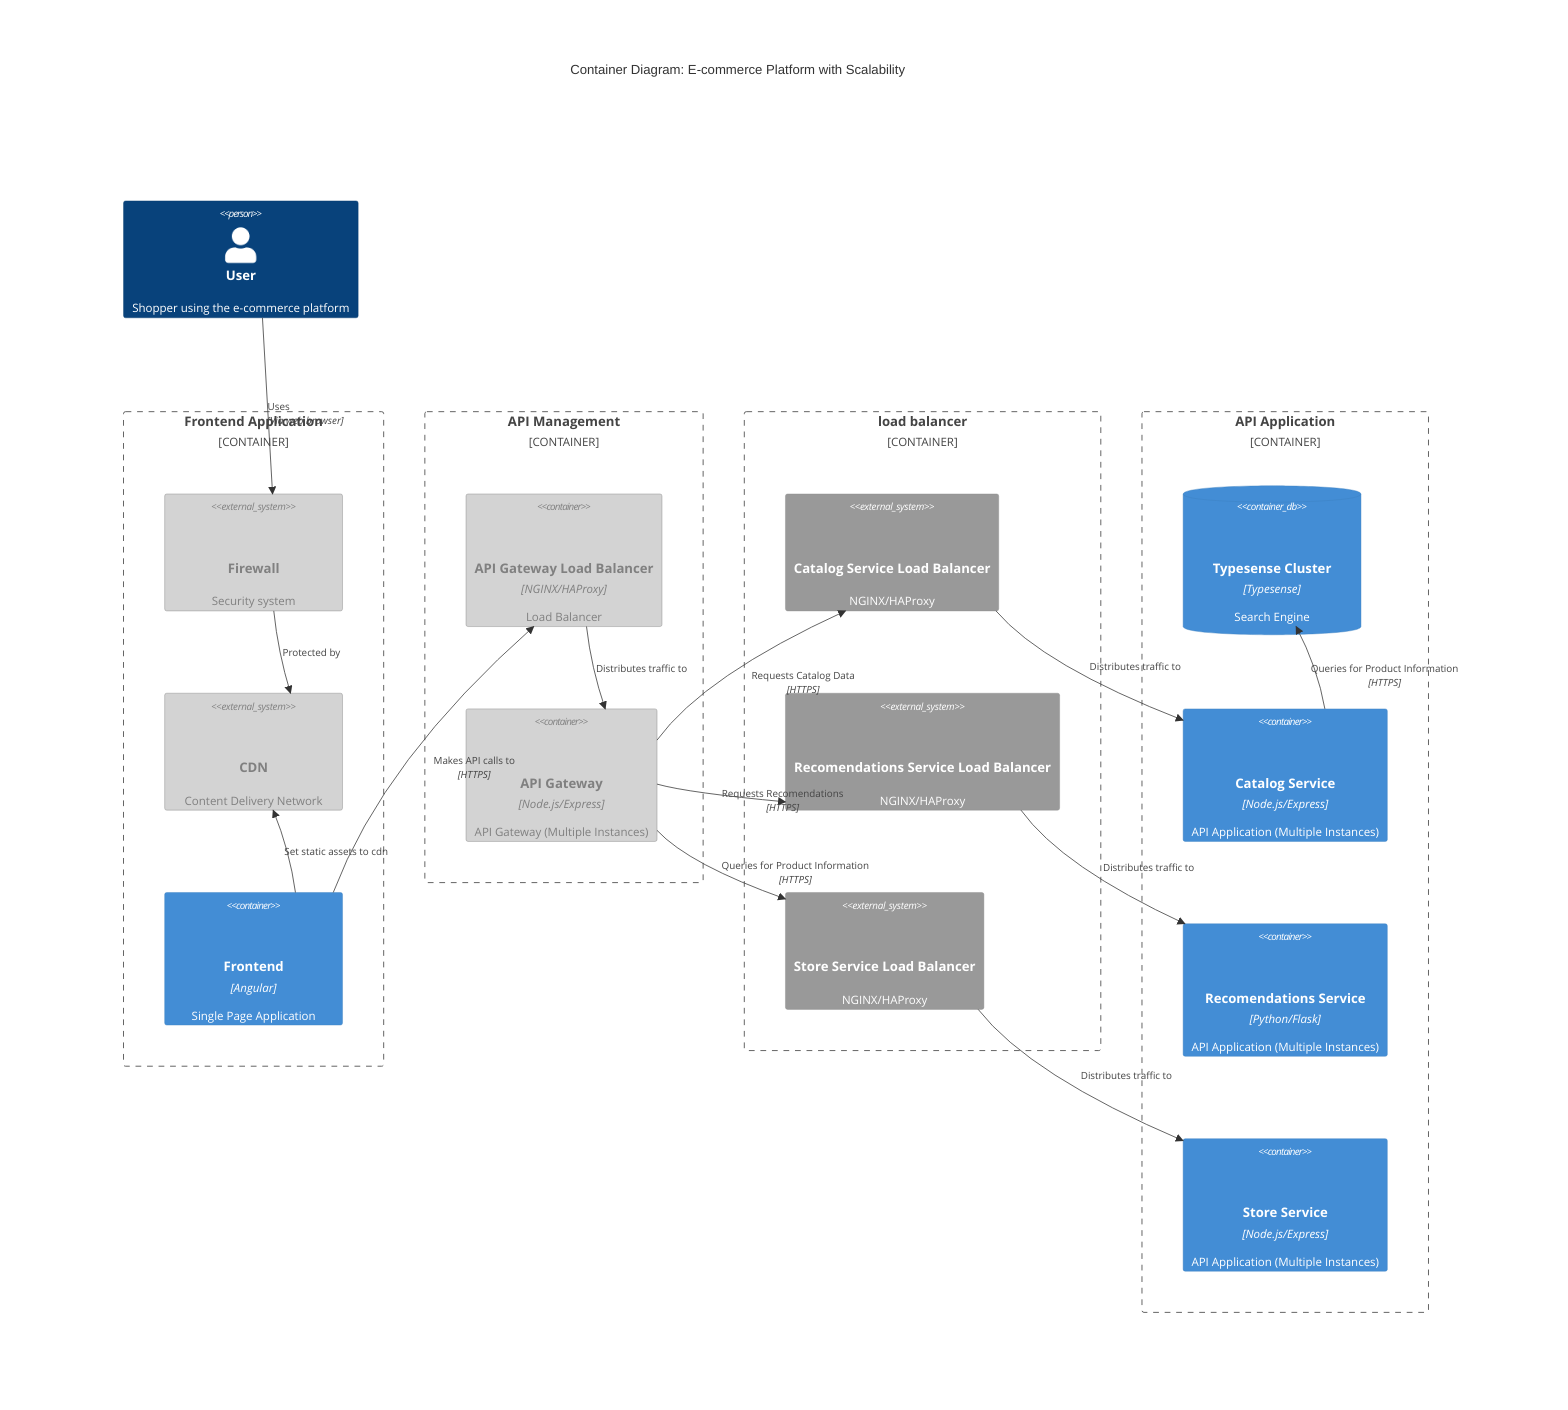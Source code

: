 C4Container
  title Container Diagram: E-commerce Platform with Scalability

  Person(user, "User", "Shopper using the e-commerce platform")

  Container_Boundary(front, "Frontend Application") {
  System_Ext(firewall, "Firewall", "Security system", "Protects the application from external threats")
  
  System_Ext(cdn, "CDN", "Content Delivery Network", "Delivers static assets to users")
  Container(frontend, "Frontend", "Angular", "Single Page Application", "Delivers the static web application to the user's browser (Multiple Instances)")
  }

  Container_Boundary(apim, "API Management") {
  Container(api_gateway_lb, "API Gateway Load Balancer", "NGINX/HAProxy", "Load Balancer", "Distributes traffic to API Gateway instances")
  Container(api_gateway, "API Gateway", "Node.js/Express", "API Gateway (Multiple Instances)", "Routes request to backend")
  }

  Container_Boundary(load_balancer, "load balancer") {
    System_Ext(catalog_service_lb, "Catalog Service Load Balancer", "NGINX/HAProxy", "Load Balancer", "Distributes traffic to Catalog Service instances")
    System_Ext(recomendations_service_lb, "Recomendations Service Load Balancer", "NGINX/HAProxy", "Load Balancer", "Distributes traffic to Recomendations Service instances")
    System_Ext(store_service_lb, "Store Service Load Balancer", "NGINX/HAProxy", "Load Balancer", "Distributes traffic to Store Service instances")
  }

  Container_Boundary(api, "API Application") {
  ContainerDb(typesense, "Typesense Cluster", "Typesense", "Search Engine", "Stores product information for search (Sharnding)")
  Container(catalog_service, "Catalog Service", "Node.js/Express", "API Application (Multiple Instances)", "Manages product catalog")
  Container(recomendations_service, "Recomendations Service", "Python/Flask", "API Application (Multiple Instances)", "Provides product recomendations")
  Container(store_service, "Store Service", "Node.js/Express", "API Application (Multiple Instances)", "Manages inventory and orders")
  }

  Rel(user, firewall, "Uses", "Via web browser")
  Rel(frontend, cdn, "Set static assets to cdn")
  Rel(firewall,cdn , "Protected by")
  Rel(frontend, api_gateway_lb, "Makes API calls to", "HTTPS")
  Rel(api_gateway_lb, api_gateway, "Distributes traffic to")

  Rel(api_gateway, recomendations_service_lb, "Requests Recomendations", "HTTPS")
  Rel(api_gateway, catalog_service_lb, "Requests Catalog Data", "HTTPS")
 
  Rel(recomendations_service_lb, recomendations_service, "Distributes traffic to")
  Rel(catalog_service_lb, catalog_service, "Distributes traffic to")
  Rel(store_service_lb, store_service, "Distributes traffic to")

  Rel(catalog_service, typesense, "Queries for Product Information", "HTTPS")
  Rel(api_gateway, store_service_lb, "Queries for Product Information", "HTTPS")

UpdateLayoutConfig($c4ShapeInRow="1", $c4BoundaryInRow="4")
  UpdateRelStyle(cdn, user, $offsetY="-140")
  UpdateElementStyle(cdn, $fontColor="grey", $bgColor="lightgrey", $borderColor="grey")
  UpdateElementStyle(firewall, $fontColor="grey", $bgColor="lightgrey", $borderColor="grey")
  UpdateElementStyle(api_gateway, $fontColor="grey", $bgColor="lightgrey", $borderColor="grey")
  UpdateElementStyle(frontend_lb, $fontColor="grey", $bgColor="lightgrey", $borderColor="grey")
  UpdateElementStyle(api_gateway_lb, $fontColor="grey", $bgColor="lightgrey", $borderColor="grey")